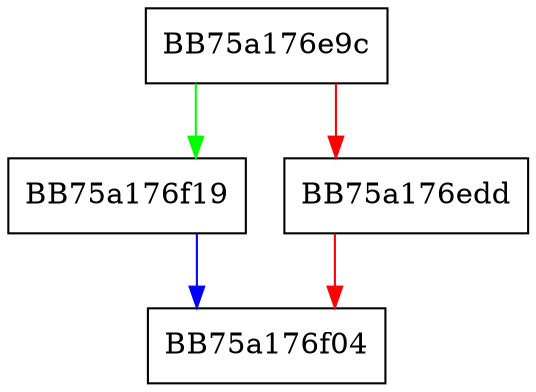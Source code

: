 digraph init {
  node [shape="box"];
  graph [splines=ortho];
  BB75a176e9c -> BB75a176f19 [color="green"];
  BB75a176e9c -> BB75a176edd [color="red"];
  BB75a176edd -> BB75a176f04 [color="red"];
  BB75a176f19 -> BB75a176f04 [color="blue"];
}